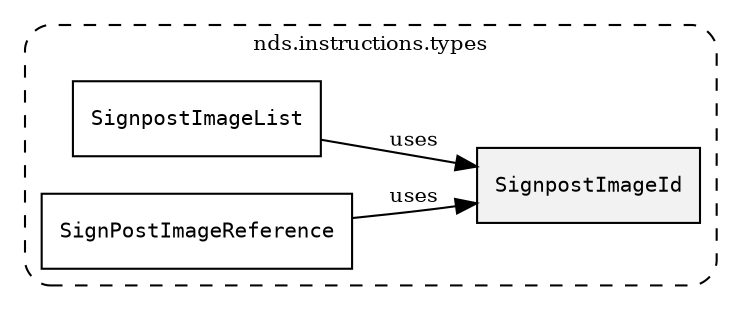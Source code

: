 /**
 * This dot file creates symbol collaboration diagram for SignpostImageId.
 */
digraph ZSERIO
{
    node [shape=box, fontsize=10];
    rankdir="LR";
    fontsize=10;
    tooltip="SignpostImageId collaboration diagram";

    subgraph "cluster_nds.instructions.types"
    {
        style="dashed, rounded";
        label="nds.instructions.types";
        tooltip="Package nds.instructions.types";
        href="../../../content/packages/nds.instructions.types.html#Package-nds-instructions-types";
        target="_parent";

        "SignpostImageId" [style="filled", fillcolor="#0000000D", target="_parent", label=<<font face="monospace"><table align="center" border="0" cellspacing="0" cellpadding="0"><tr><td href="../../../content/packages/nds.instructions.types.html#Subtype-SignpostImageId" title="Subtype defined in nds.instructions.types">SignpostImageId</td></tr></table></font>>];
        "SignpostImageList" [target="_parent", label=<<font face="monospace"><table align="center" border="0" cellspacing="0" cellpadding="0"><tr><td href="../../../content/packages/nds.instructions.types.html#Structure-SignpostImageList" title="Structure defined in nds.instructions.types">SignpostImageList</td></tr></table></font>>];
        "SignPostImageReference" [target="_parent", label=<<font face="monospace"><table align="center" border="0" cellspacing="0" cellpadding="0"><tr><td href="../../../content/packages/nds.instructions.types.html#Subtype-SignPostImageReference" title="Subtype defined in nds.instructions.types">SignPostImageReference</td></tr></table></font>>];
    }

    "SignpostImageList" -> "SignpostImageId" [label="uses", fontsize=10];
    "SignPostImageReference" -> "SignpostImageId" [label="uses", fontsize=10];
}
